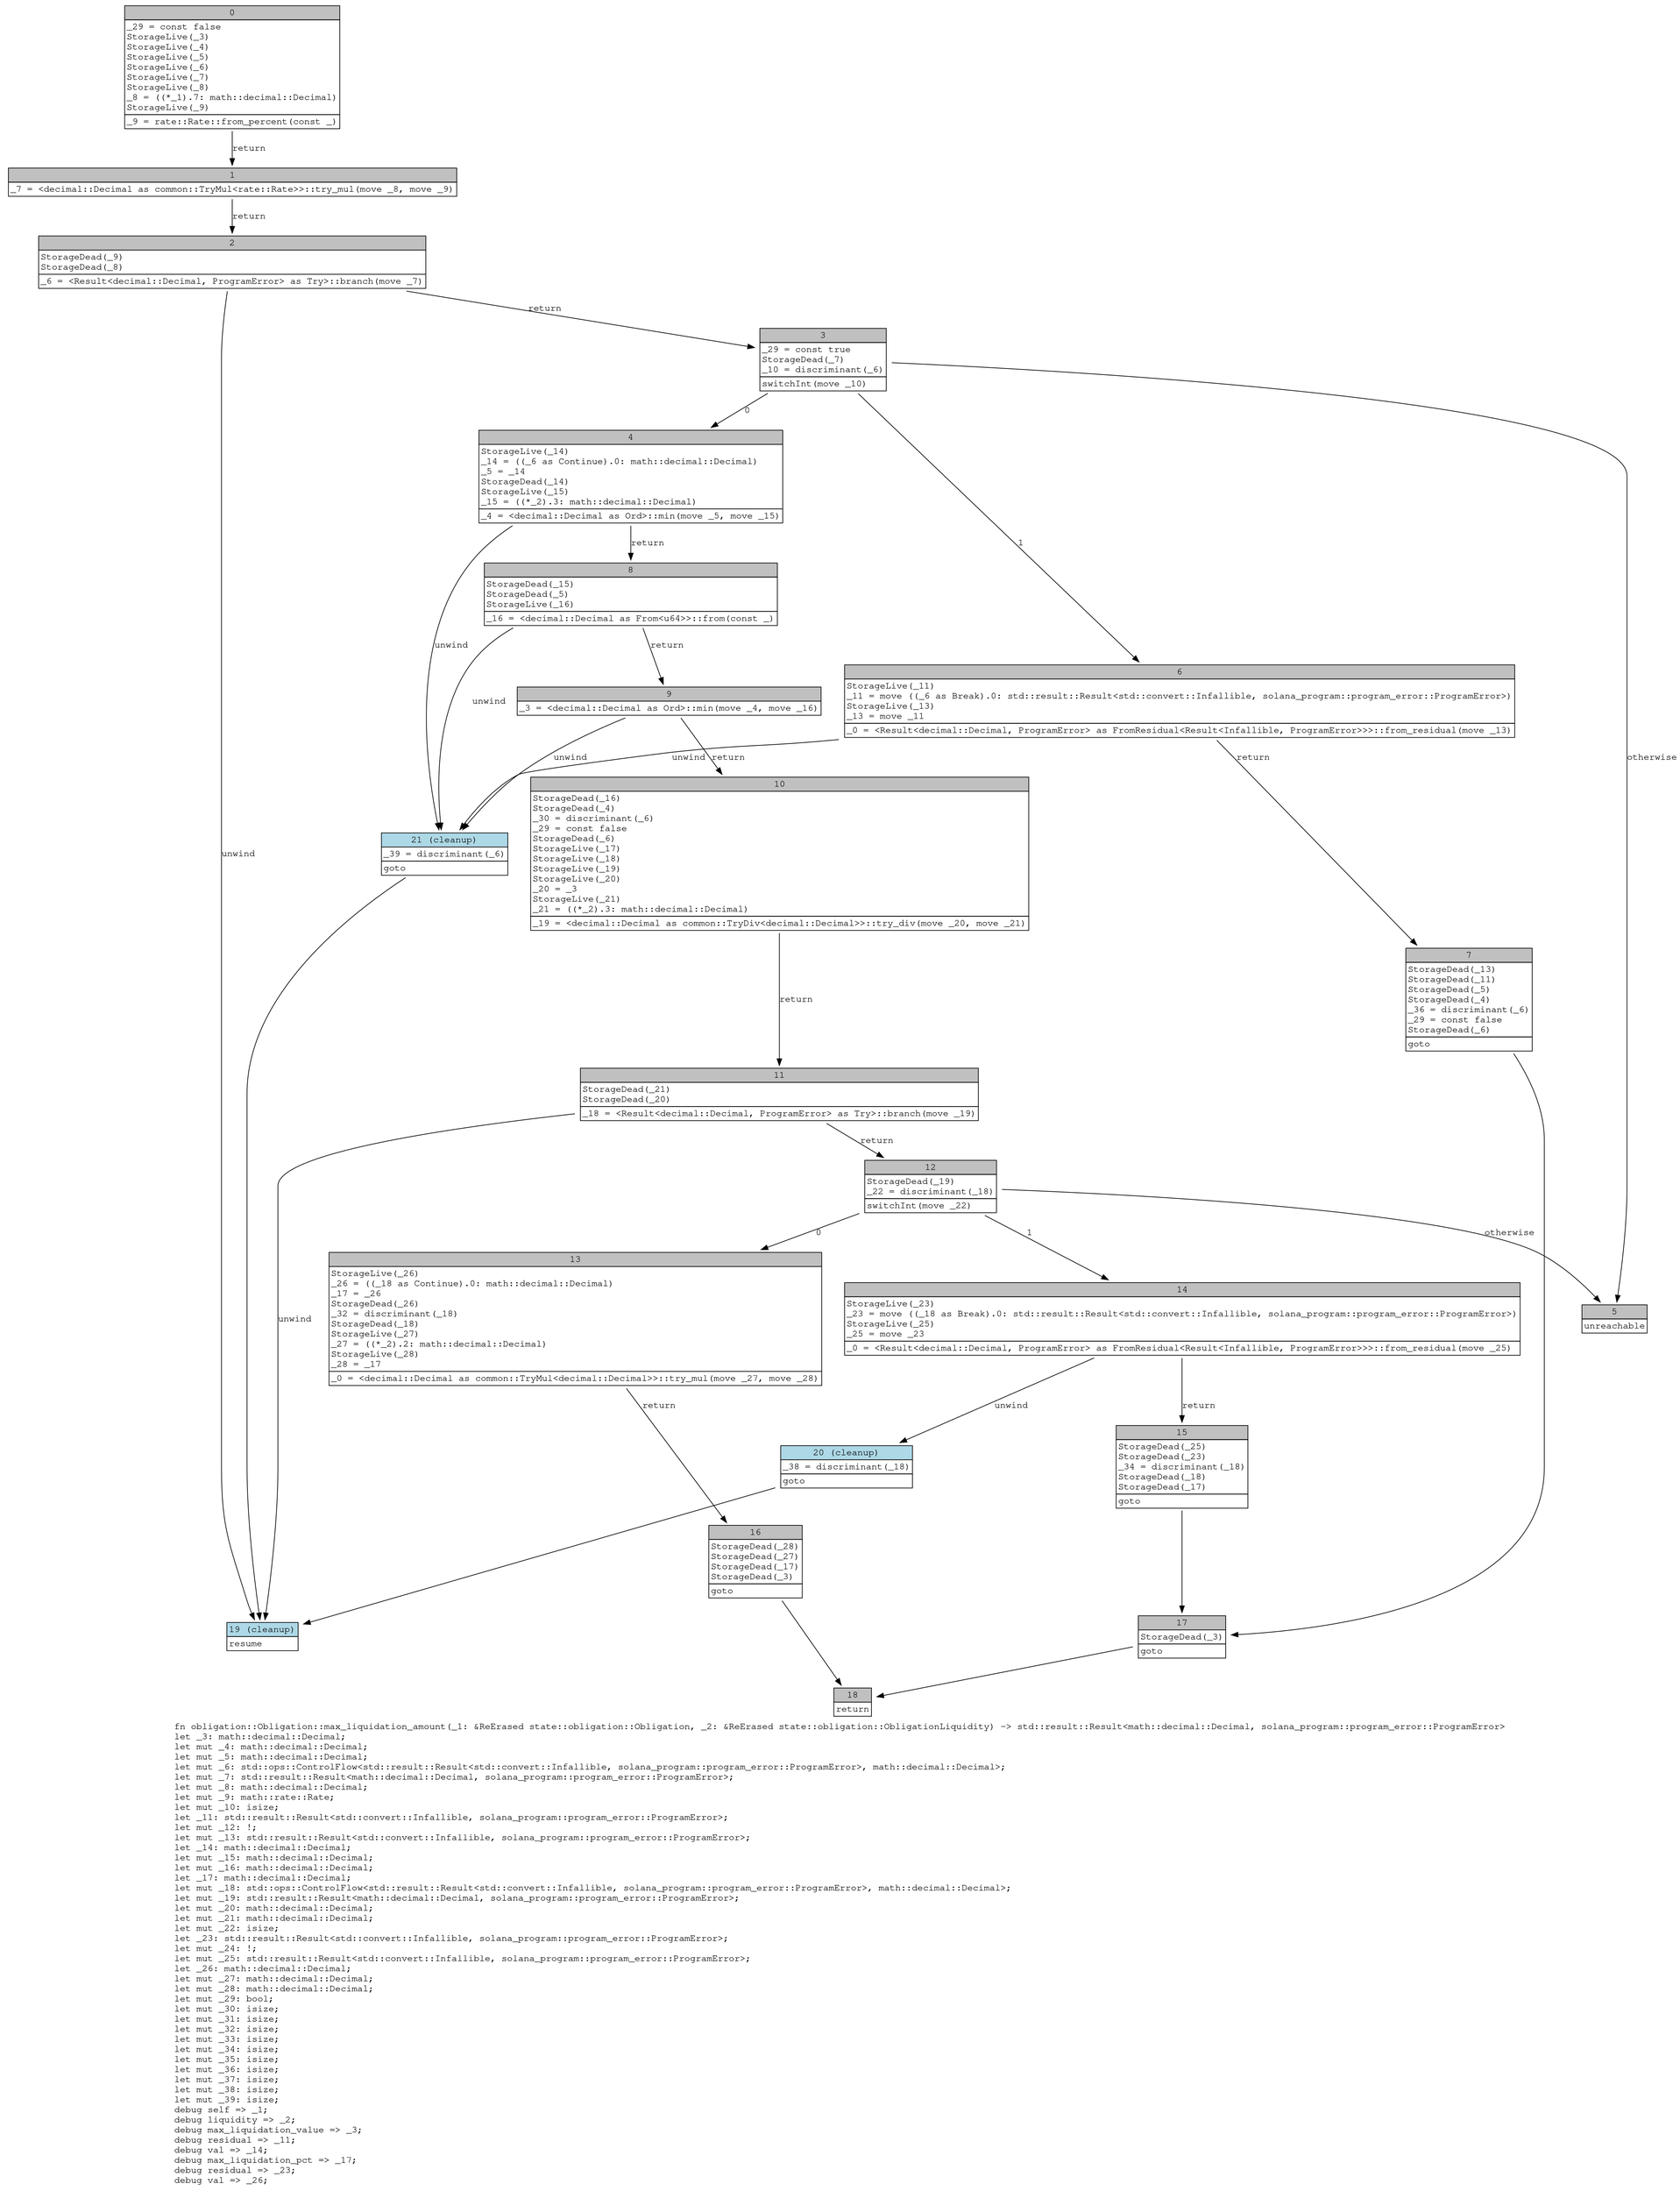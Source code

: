 digraph Mir_0_329 {
    graph [fontname="Courier, monospace"];
    node [fontname="Courier, monospace"];
    edge [fontname="Courier, monospace"];
    label=<fn obligation::Obligation::max_liquidation_amount(_1: &amp;ReErased state::obligation::Obligation, _2: &amp;ReErased state::obligation::ObligationLiquidity) -&gt; std::result::Result&lt;math::decimal::Decimal, solana_program::program_error::ProgramError&gt;<br align="left"/>let _3: math::decimal::Decimal;<br align="left"/>let mut _4: math::decimal::Decimal;<br align="left"/>let mut _5: math::decimal::Decimal;<br align="left"/>let mut _6: std::ops::ControlFlow&lt;std::result::Result&lt;std::convert::Infallible, solana_program::program_error::ProgramError&gt;, math::decimal::Decimal&gt;;<br align="left"/>let mut _7: std::result::Result&lt;math::decimal::Decimal, solana_program::program_error::ProgramError&gt;;<br align="left"/>let mut _8: math::decimal::Decimal;<br align="left"/>let mut _9: math::rate::Rate;<br align="left"/>let mut _10: isize;<br align="left"/>let _11: std::result::Result&lt;std::convert::Infallible, solana_program::program_error::ProgramError&gt;;<br align="left"/>let mut _12: !;<br align="left"/>let mut _13: std::result::Result&lt;std::convert::Infallible, solana_program::program_error::ProgramError&gt;;<br align="left"/>let _14: math::decimal::Decimal;<br align="left"/>let mut _15: math::decimal::Decimal;<br align="left"/>let mut _16: math::decimal::Decimal;<br align="left"/>let _17: math::decimal::Decimal;<br align="left"/>let mut _18: std::ops::ControlFlow&lt;std::result::Result&lt;std::convert::Infallible, solana_program::program_error::ProgramError&gt;, math::decimal::Decimal&gt;;<br align="left"/>let mut _19: std::result::Result&lt;math::decimal::Decimal, solana_program::program_error::ProgramError&gt;;<br align="left"/>let mut _20: math::decimal::Decimal;<br align="left"/>let mut _21: math::decimal::Decimal;<br align="left"/>let mut _22: isize;<br align="left"/>let _23: std::result::Result&lt;std::convert::Infallible, solana_program::program_error::ProgramError&gt;;<br align="left"/>let mut _24: !;<br align="left"/>let mut _25: std::result::Result&lt;std::convert::Infallible, solana_program::program_error::ProgramError&gt;;<br align="left"/>let _26: math::decimal::Decimal;<br align="left"/>let mut _27: math::decimal::Decimal;<br align="left"/>let mut _28: math::decimal::Decimal;<br align="left"/>let mut _29: bool;<br align="left"/>let mut _30: isize;<br align="left"/>let mut _31: isize;<br align="left"/>let mut _32: isize;<br align="left"/>let mut _33: isize;<br align="left"/>let mut _34: isize;<br align="left"/>let mut _35: isize;<br align="left"/>let mut _36: isize;<br align="left"/>let mut _37: isize;<br align="left"/>let mut _38: isize;<br align="left"/>let mut _39: isize;<br align="left"/>debug self =&gt; _1;<br align="left"/>debug liquidity =&gt; _2;<br align="left"/>debug max_liquidation_value =&gt; _3;<br align="left"/>debug residual =&gt; _11;<br align="left"/>debug val =&gt; _14;<br align="left"/>debug max_liquidation_pct =&gt; _17;<br align="left"/>debug residual =&gt; _23;<br align="left"/>debug val =&gt; _26;<br align="left"/>>;
    bb0__0_329 [shape="none", label=<<table border="0" cellborder="1" cellspacing="0"><tr><td bgcolor="gray" align="center" colspan="1">0</td></tr><tr><td align="left" balign="left">_29 = const false<br/>StorageLive(_3)<br/>StorageLive(_4)<br/>StorageLive(_5)<br/>StorageLive(_6)<br/>StorageLive(_7)<br/>StorageLive(_8)<br/>_8 = ((*_1).7: math::decimal::Decimal)<br/>StorageLive(_9)<br/></td></tr><tr><td align="left">_9 = rate::Rate::from_percent(const _)</td></tr></table>>];
    bb1__0_329 [shape="none", label=<<table border="0" cellborder="1" cellspacing="0"><tr><td bgcolor="gray" align="center" colspan="1">1</td></tr><tr><td align="left">_7 = &lt;decimal::Decimal as common::TryMul&lt;rate::Rate&gt;&gt;::try_mul(move _8, move _9)</td></tr></table>>];
    bb2__0_329 [shape="none", label=<<table border="0" cellborder="1" cellspacing="0"><tr><td bgcolor="gray" align="center" colspan="1">2</td></tr><tr><td align="left" balign="left">StorageDead(_9)<br/>StorageDead(_8)<br/></td></tr><tr><td align="left">_6 = &lt;Result&lt;decimal::Decimal, ProgramError&gt; as Try&gt;::branch(move _7)</td></tr></table>>];
    bb3__0_329 [shape="none", label=<<table border="0" cellborder="1" cellspacing="0"><tr><td bgcolor="gray" align="center" colspan="1">3</td></tr><tr><td align="left" balign="left">_29 = const true<br/>StorageDead(_7)<br/>_10 = discriminant(_6)<br/></td></tr><tr><td align="left">switchInt(move _10)</td></tr></table>>];
    bb4__0_329 [shape="none", label=<<table border="0" cellborder="1" cellspacing="0"><tr><td bgcolor="gray" align="center" colspan="1">4</td></tr><tr><td align="left" balign="left">StorageLive(_14)<br/>_14 = ((_6 as Continue).0: math::decimal::Decimal)<br/>_5 = _14<br/>StorageDead(_14)<br/>StorageLive(_15)<br/>_15 = ((*_2).3: math::decimal::Decimal)<br/></td></tr><tr><td align="left">_4 = &lt;decimal::Decimal as Ord&gt;::min(move _5, move _15)</td></tr></table>>];
    bb5__0_329 [shape="none", label=<<table border="0" cellborder="1" cellspacing="0"><tr><td bgcolor="gray" align="center" colspan="1">5</td></tr><tr><td align="left">unreachable</td></tr></table>>];
    bb6__0_329 [shape="none", label=<<table border="0" cellborder="1" cellspacing="0"><tr><td bgcolor="gray" align="center" colspan="1">6</td></tr><tr><td align="left" balign="left">StorageLive(_11)<br/>_11 = move ((_6 as Break).0: std::result::Result&lt;std::convert::Infallible, solana_program::program_error::ProgramError&gt;)<br/>StorageLive(_13)<br/>_13 = move _11<br/></td></tr><tr><td align="left">_0 = &lt;Result&lt;decimal::Decimal, ProgramError&gt; as FromResidual&lt;Result&lt;Infallible, ProgramError&gt;&gt;&gt;::from_residual(move _13)</td></tr></table>>];
    bb7__0_329 [shape="none", label=<<table border="0" cellborder="1" cellspacing="0"><tr><td bgcolor="gray" align="center" colspan="1">7</td></tr><tr><td align="left" balign="left">StorageDead(_13)<br/>StorageDead(_11)<br/>StorageDead(_5)<br/>StorageDead(_4)<br/>_36 = discriminant(_6)<br/>_29 = const false<br/>StorageDead(_6)<br/></td></tr><tr><td align="left">goto</td></tr></table>>];
    bb8__0_329 [shape="none", label=<<table border="0" cellborder="1" cellspacing="0"><tr><td bgcolor="gray" align="center" colspan="1">8</td></tr><tr><td align="left" balign="left">StorageDead(_15)<br/>StorageDead(_5)<br/>StorageLive(_16)<br/></td></tr><tr><td align="left">_16 = &lt;decimal::Decimal as From&lt;u64&gt;&gt;::from(const _)</td></tr></table>>];
    bb9__0_329 [shape="none", label=<<table border="0" cellborder="1" cellspacing="0"><tr><td bgcolor="gray" align="center" colspan="1">9</td></tr><tr><td align="left">_3 = &lt;decimal::Decimal as Ord&gt;::min(move _4, move _16)</td></tr></table>>];
    bb10__0_329 [shape="none", label=<<table border="0" cellborder="1" cellspacing="0"><tr><td bgcolor="gray" align="center" colspan="1">10</td></tr><tr><td align="left" balign="left">StorageDead(_16)<br/>StorageDead(_4)<br/>_30 = discriminant(_6)<br/>_29 = const false<br/>StorageDead(_6)<br/>StorageLive(_17)<br/>StorageLive(_18)<br/>StorageLive(_19)<br/>StorageLive(_20)<br/>_20 = _3<br/>StorageLive(_21)<br/>_21 = ((*_2).3: math::decimal::Decimal)<br/></td></tr><tr><td align="left">_19 = &lt;decimal::Decimal as common::TryDiv&lt;decimal::Decimal&gt;&gt;::try_div(move _20, move _21)</td></tr></table>>];
    bb11__0_329 [shape="none", label=<<table border="0" cellborder="1" cellspacing="0"><tr><td bgcolor="gray" align="center" colspan="1">11</td></tr><tr><td align="left" balign="left">StorageDead(_21)<br/>StorageDead(_20)<br/></td></tr><tr><td align="left">_18 = &lt;Result&lt;decimal::Decimal, ProgramError&gt; as Try&gt;::branch(move _19)</td></tr></table>>];
    bb12__0_329 [shape="none", label=<<table border="0" cellborder="1" cellspacing="0"><tr><td bgcolor="gray" align="center" colspan="1">12</td></tr><tr><td align="left" balign="left">StorageDead(_19)<br/>_22 = discriminant(_18)<br/></td></tr><tr><td align="left">switchInt(move _22)</td></tr></table>>];
    bb13__0_329 [shape="none", label=<<table border="0" cellborder="1" cellspacing="0"><tr><td bgcolor="gray" align="center" colspan="1">13</td></tr><tr><td align="left" balign="left">StorageLive(_26)<br/>_26 = ((_18 as Continue).0: math::decimal::Decimal)<br/>_17 = _26<br/>StorageDead(_26)<br/>_32 = discriminant(_18)<br/>StorageDead(_18)<br/>StorageLive(_27)<br/>_27 = ((*_2).2: math::decimal::Decimal)<br/>StorageLive(_28)<br/>_28 = _17<br/></td></tr><tr><td align="left">_0 = &lt;decimal::Decimal as common::TryMul&lt;decimal::Decimal&gt;&gt;::try_mul(move _27, move _28)</td></tr></table>>];
    bb14__0_329 [shape="none", label=<<table border="0" cellborder="1" cellspacing="0"><tr><td bgcolor="gray" align="center" colspan="1">14</td></tr><tr><td align="left" balign="left">StorageLive(_23)<br/>_23 = move ((_18 as Break).0: std::result::Result&lt;std::convert::Infallible, solana_program::program_error::ProgramError&gt;)<br/>StorageLive(_25)<br/>_25 = move _23<br/></td></tr><tr><td align="left">_0 = &lt;Result&lt;decimal::Decimal, ProgramError&gt; as FromResidual&lt;Result&lt;Infallible, ProgramError&gt;&gt;&gt;::from_residual(move _25)</td></tr></table>>];
    bb15__0_329 [shape="none", label=<<table border="0" cellborder="1" cellspacing="0"><tr><td bgcolor="gray" align="center" colspan="1">15</td></tr><tr><td align="left" balign="left">StorageDead(_25)<br/>StorageDead(_23)<br/>_34 = discriminant(_18)<br/>StorageDead(_18)<br/>StorageDead(_17)<br/></td></tr><tr><td align="left">goto</td></tr></table>>];
    bb16__0_329 [shape="none", label=<<table border="0" cellborder="1" cellspacing="0"><tr><td bgcolor="gray" align="center" colspan="1">16</td></tr><tr><td align="left" balign="left">StorageDead(_28)<br/>StorageDead(_27)<br/>StorageDead(_17)<br/>StorageDead(_3)<br/></td></tr><tr><td align="left">goto</td></tr></table>>];
    bb17__0_329 [shape="none", label=<<table border="0" cellborder="1" cellspacing="0"><tr><td bgcolor="gray" align="center" colspan="1">17</td></tr><tr><td align="left" balign="left">StorageDead(_3)<br/></td></tr><tr><td align="left">goto</td></tr></table>>];
    bb18__0_329 [shape="none", label=<<table border="0" cellborder="1" cellspacing="0"><tr><td bgcolor="gray" align="center" colspan="1">18</td></tr><tr><td align="left">return</td></tr></table>>];
    bb19__0_329 [shape="none", label=<<table border="0" cellborder="1" cellspacing="0"><tr><td bgcolor="lightblue" align="center" colspan="1">19 (cleanup)</td></tr><tr><td align="left">resume</td></tr></table>>];
    bb20__0_329 [shape="none", label=<<table border="0" cellborder="1" cellspacing="0"><tr><td bgcolor="lightblue" align="center" colspan="1">20 (cleanup)</td></tr><tr><td align="left" balign="left">_38 = discriminant(_18)<br/></td></tr><tr><td align="left">goto</td></tr></table>>];
    bb21__0_329 [shape="none", label=<<table border="0" cellborder="1" cellspacing="0"><tr><td bgcolor="lightblue" align="center" colspan="1">21 (cleanup)</td></tr><tr><td align="left" balign="left">_39 = discriminant(_6)<br/></td></tr><tr><td align="left">goto</td></tr></table>>];
    bb0__0_329 -> bb1__0_329 [label="return"];
    bb1__0_329 -> bb2__0_329 [label="return"];
    bb2__0_329 -> bb3__0_329 [label="return"];
    bb2__0_329 -> bb19__0_329 [label="unwind"];
    bb3__0_329 -> bb4__0_329 [label="0"];
    bb3__0_329 -> bb6__0_329 [label="1"];
    bb3__0_329 -> bb5__0_329 [label="otherwise"];
    bb4__0_329 -> bb8__0_329 [label="return"];
    bb4__0_329 -> bb21__0_329 [label="unwind"];
    bb6__0_329 -> bb7__0_329 [label="return"];
    bb6__0_329 -> bb21__0_329 [label="unwind"];
    bb7__0_329 -> bb17__0_329 [label=""];
    bb8__0_329 -> bb9__0_329 [label="return"];
    bb8__0_329 -> bb21__0_329 [label="unwind"];
    bb9__0_329 -> bb10__0_329 [label="return"];
    bb9__0_329 -> bb21__0_329 [label="unwind"];
    bb10__0_329 -> bb11__0_329 [label="return"];
    bb11__0_329 -> bb12__0_329 [label="return"];
    bb11__0_329 -> bb19__0_329 [label="unwind"];
    bb12__0_329 -> bb13__0_329 [label="0"];
    bb12__0_329 -> bb14__0_329 [label="1"];
    bb12__0_329 -> bb5__0_329 [label="otherwise"];
    bb13__0_329 -> bb16__0_329 [label="return"];
    bb14__0_329 -> bb15__0_329 [label="return"];
    bb14__0_329 -> bb20__0_329 [label="unwind"];
    bb15__0_329 -> bb17__0_329 [label=""];
    bb16__0_329 -> bb18__0_329 [label=""];
    bb17__0_329 -> bb18__0_329 [label=""];
    bb20__0_329 -> bb19__0_329 [label=""];
    bb21__0_329 -> bb19__0_329 [label=""];
}
